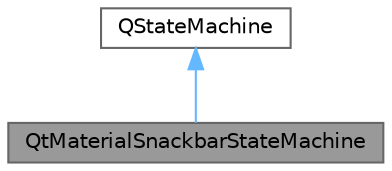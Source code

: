 digraph "QtMaterialSnackbarStateMachine"
{
 // LATEX_PDF_SIZE
  bgcolor="transparent";
  edge [fontname=Helvetica,fontsize=10,labelfontname=Helvetica,labelfontsize=10];
  node [fontname=Helvetica,fontsize=10,shape=box,height=0.2,width=0.4];
  Node1 [id="Node000001",label="QtMaterialSnackbarStateMachine",height=0.2,width=0.4,color="gray40", fillcolor="grey60", style="filled", fontcolor="black",tooltip="提示条状态机类，管理显示、隐藏和消息队列"];
  Node2 -> Node1 [id="edge1_Node000001_Node000002",dir="back",color="steelblue1",style="solid",tooltip=" "];
  Node2 [id="Node000002",label="QStateMachine",height=0.2,width=0.4,color="gray40", fillcolor="white", style="filled",tooltip=" "];
}
